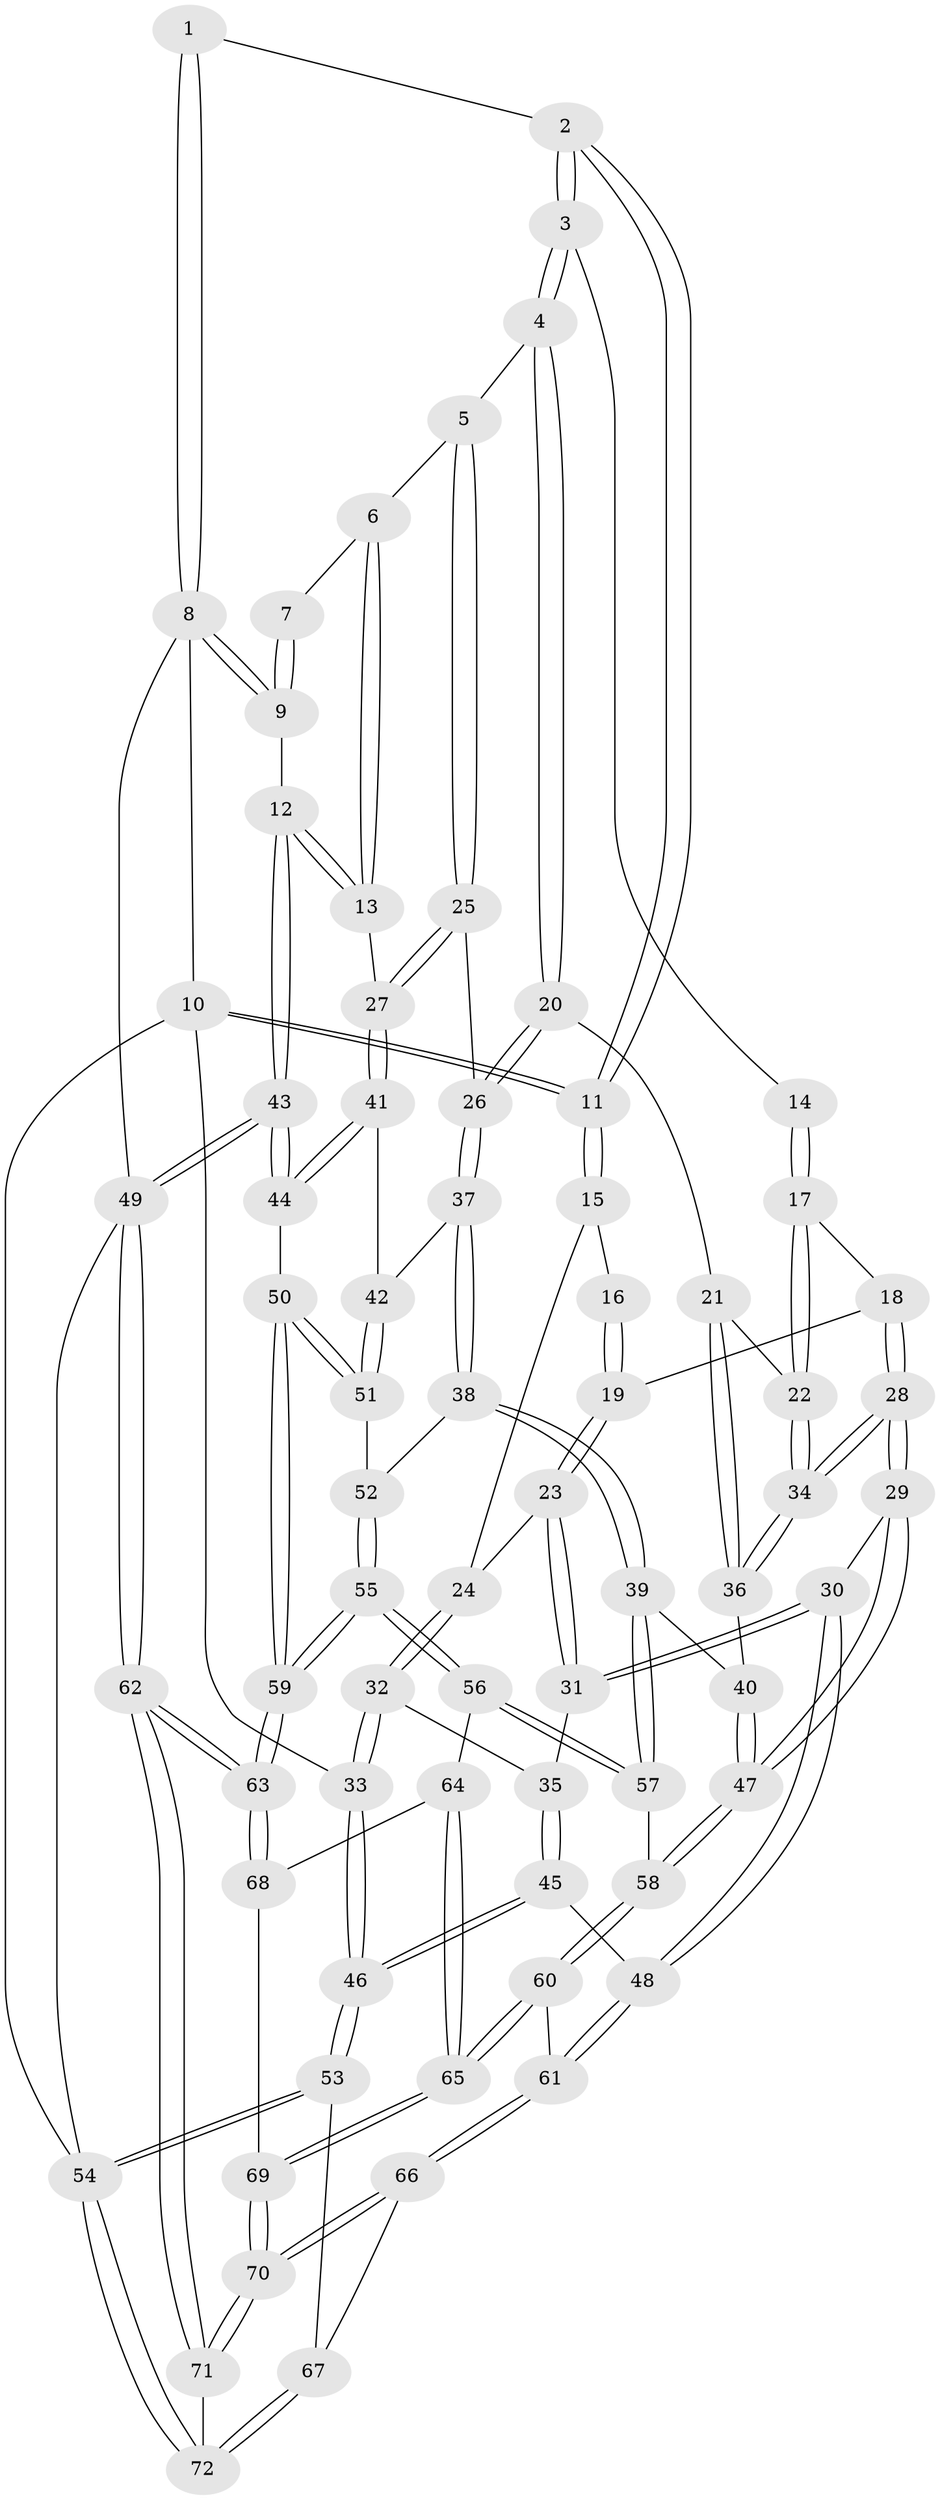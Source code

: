 // coarse degree distribution, {5: 0.3611111111111111, 6: 0.1388888888888889, 4: 0.3055555555555556, 3: 0.1388888888888889, 7: 0.05555555555555555}
// Generated by graph-tools (version 1.1) at 2025/21/03/04/25 18:21:06]
// undirected, 72 vertices, 177 edges
graph export_dot {
graph [start="1"]
  node [color=gray90,style=filled];
  1 [pos="+0.9079245166512481+0"];
  2 [pos="+0.5791311450598542+0"];
  3 [pos="+0.5661516614120796+0"];
  4 [pos="+0.570023766311831+0"];
  5 [pos="+0.7480585643026849+0.14589114878697856"];
  6 [pos="+0.8452062819448274+0.1452258218530283"];
  7 [pos="+0.8544573486751551+0.12666422157948395"];
  8 [pos="+1+0"];
  9 [pos="+1+0"];
  10 [pos="+0+0"];
  11 [pos="+0+0"];
  12 [pos="+1+0.19417853029782775"];
  13 [pos="+1+0.26424464422252125"];
  14 [pos="+0.36363484557422215+0.08302831309075051"];
  15 [pos="+0+0"];
  16 [pos="+0.2179770891950739+0.09881622970399434"];
  17 [pos="+0.34651836557607457+0.2572901555254743"];
  18 [pos="+0.22559207875736148+0.23991869810008126"];
  19 [pos="+0.2068248877183953+0.23316045629784396"];
  20 [pos="+0.54485684657355+0.256226590440182"];
  21 [pos="+0.5131720763030994+0.2816840841836161"];
  22 [pos="+0.35745173274510467+0.27348293296575976"];
  23 [pos="+0.15434666533910646+0.2665044974419827"];
  24 [pos="+0.10213362438132849+0.24328258143516776"];
  25 [pos="+0.7562904621120453+0.24910346515595302"];
  26 [pos="+0.6772915743119162+0.3331929481780678"];
  27 [pos="+0.9362235438584285+0.3091334463315171"];
  28 [pos="+0.29448968242887225+0.4618460502612652"];
  29 [pos="+0.282350365305326+0.48261116721984865"];
  30 [pos="+0.2610125042219532+0.4855369096158053"];
  31 [pos="+0.15597228409931588+0.40339829316526515"];
  32 [pos="+0+0.3248170983280794"];
  33 [pos="+0+0.32572036448070274"];
  34 [pos="+0.30494513941928525+0.44749140198086856"];
  35 [pos="+0.1199110500457958+0.4063267358780806"];
  36 [pos="+0.49444048903551613+0.37672186089636295"];
  37 [pos="+0.7032176837060695+0.4366324432528068"];
  38 [pos="+0.6890852969582488+0.4524923608118849"];
  39 [pos="+0.5789195976826857+0.5156269264890984"];
  40 [pos="+0.5213391387450783+0.43372629231322085"];
  41 [pos="+0.9303192530283511+0.31983761968950997"];
  42 [pos="+0.8146549413770467+0.44833615390824477"];
  43 [pos="+1+0.6107823048572404"];
  44 [pos="+0.9939969592295687+0.5670761834104318"];
  45 [pos="+0+0.6140157072177008"];
  46 [pos="+0+0.6208866992576975"];
  47 [pos="+0.3091844607989538+0.504400591947262"];
  48 [pos="+0.12757976707427016+0.6467789975153586"];
  49 [pos="+1+1"];
  50 [pos="+0.8916293843567514+0.5739643223140998"];
  51 [pos="+0.871462948802181+0.5418513267159126"];
  52 [pos="+0.7272808997395442+0.5671857633956288"];
  53 [pos="+0+0.7442198170044668"];
  54 [pos="+0+1"];
  55 [pos="+0.7722278908764787+0.7207006527556316"];
  56 [pos="+0.7522329116143924+0.7212303079413835"];
  57 [pos="+0.5375966894632801+0.5971000892653048"];
  58 [pos="+0.453811250484356+0.6424914080314498"];
  59 [pos="+0.7893446902194132+0.724866646536115"];
  60 [pos="+0.4299227618772887+0.7394529909201257"];
  61 [pos="+0.22163238092890908+0.8138464680603963"];
  62 [pos="+1+1"];
  63 [pos="+1+1"];
  64 [pos="+0.6576375385574006+0.7914235604420853"];
  65 [pos="+0.514933264102621+0.8600526877405286"];
  66 [pos="+0.21117360966724463+0.8411149334005135"];
  67 [pos="+0.17671971702790779+0.8785221190916382"];
  68 [pos="+0.6906120935646717+0.8915574385405118"];
  69 [pos="+0.5188954928480957+0.8995646449876726"];
  70 [pos="+0.5084956585990974+1"];
  71 [pos="+0.5185359861274134+1"];
  72 [pos="+0+1"];
  1 -- 2;
  1 -- 8;
  1 -- 8;
  2 -- 3;
  2 -- 3;
  2 -- 11;
  2 -- 11;
  3 -- 4;
  3 -- 4;
  3 -- 14;
  4 -- 5;
  4 -- 20;
  4 -- 20;
  5 -- 6;
  5 -- 25;
  5 -- 25;
  6 -- 7;
  6 -- 13;
  6 -- 13;
  7 -- 9;
  7 -- 9;
  8 -- 9;
  8 -- 9;
  8 -- 10;
  8 -- 49;
  9 -- 12;
  10 -- 11;
  10 -- 11;
  10 -- 33;
  10 -- 54;
  11 -- 15;
  11 -- 15;
  12 -- 13;
  12 -- 13;
  12 -- 43;
  12 -- 43;
  13 -- 27;
  14 -- 17;
  14 -- 17;
  15 -- 16;
  15 -- 24;
  16 -- 19;
  16 -- 19;
  17 -- 18;
  17 -- 22;
  17 -- 22;
  18 -- 19;
  18 -- 28;
  18 -- 28;
  19 -- 23;
  19 -- 23;
  20 -- 21;
  20 -- 26;
  20 -- 26;
  21 -- 22;
  21 -- 36;
  21 -- 36;
  22 -- 34;
  22 -- 34;
  23 -- 24;
  23 -- 31;
  23 -- 31;
  24 -- 32;
  24 -- 32;
  25 -- 26;
  25 -- 27;
  25 -- 27;
  26 -- 37;
  26 -- 37;
  27 -- 41;
  27 -- 41;
  28 -- 29;
  28 -- 29;
  28 -- 34;
  28 -- 34;
  29 -- 30;
  29 -- 47;
  29 -- 47;
  30 -- 31;
  30 -- 31;
  30 -- 48;
  30 -- 48;
  31 -- 35;
  32 -- 33;
  32 -- 33;
  32 -- 35;
  33 -- 46;
  33 -- 46;
  34 -- 36;
  34 -- 36;
  35 -- 45;
  35 -- 45;
  36 -- 40;
  37 -- 38;
  37 -- 38;
  37 -- 42;
  38 -- 39;
  38 -- 39;
  38 -- 52;
  39 -- 40;
  39 -- 57;
  39 -- 57;
  40 -- 47;
  40 -- 47;
  41 -- 42;
  41 -- 44;
  41 -- 44;
  42 -- 51;
  42 -- 51;
  43 -- 44;
  43 -- 44;
  43 -- 49;
  43 -- 49;
  44 -- 50;
  45 -- 46;
  45 -- 46;
  45 -- 48;
  46 -- 53;
  46 -- 53;
  47 -- 58;
  47 -- 58;
  48 -- 61;
  48 -- 61;
  49 -- 62;
  49 -- 62;
  49 -- 54;
  50 -- 51;
  50 -- 51;
  50 -- 59;
  50 -- 59;
  51 -- 52;
  52 -- 55;
  52 -- 55;
  53 -- 54;
  53 -- 54;
  53 -- 67;
  54 -- 72;
  54 -- 72;
  55 -- 56;
  55 -- 56;
  55 -- 59;
  55 -- 59;
  56 -- 57;
  56 -- 57;
  56 -- 64;
  57 -- 58;
  58 -- 60;
  58 -- 60;
  59 -- 63;
  59 -- 63;
  60 -- 61;
  60 -- 65;
  60 -- 65;
  61 -- 66;
  61 -- 66;
  62 -- 63;
  62 -- 63;
  62 -- 71;
  62 -- 71;
  63 -- 68;
  63 -- 68;
  64 -- 65;
  64 -- 65;
  64 -- 68;
  65 -- 69;
  65 -- 69;
  66 -- 67;
  66 -- 70;
  66 -- 70;
  67 -- 72;
  67 -- 72;
  68 -- 69;
  69 -- 70;
  69 -- 70;
  70 -- 71;
  70 -- 71;
  71 -- 72;
}

